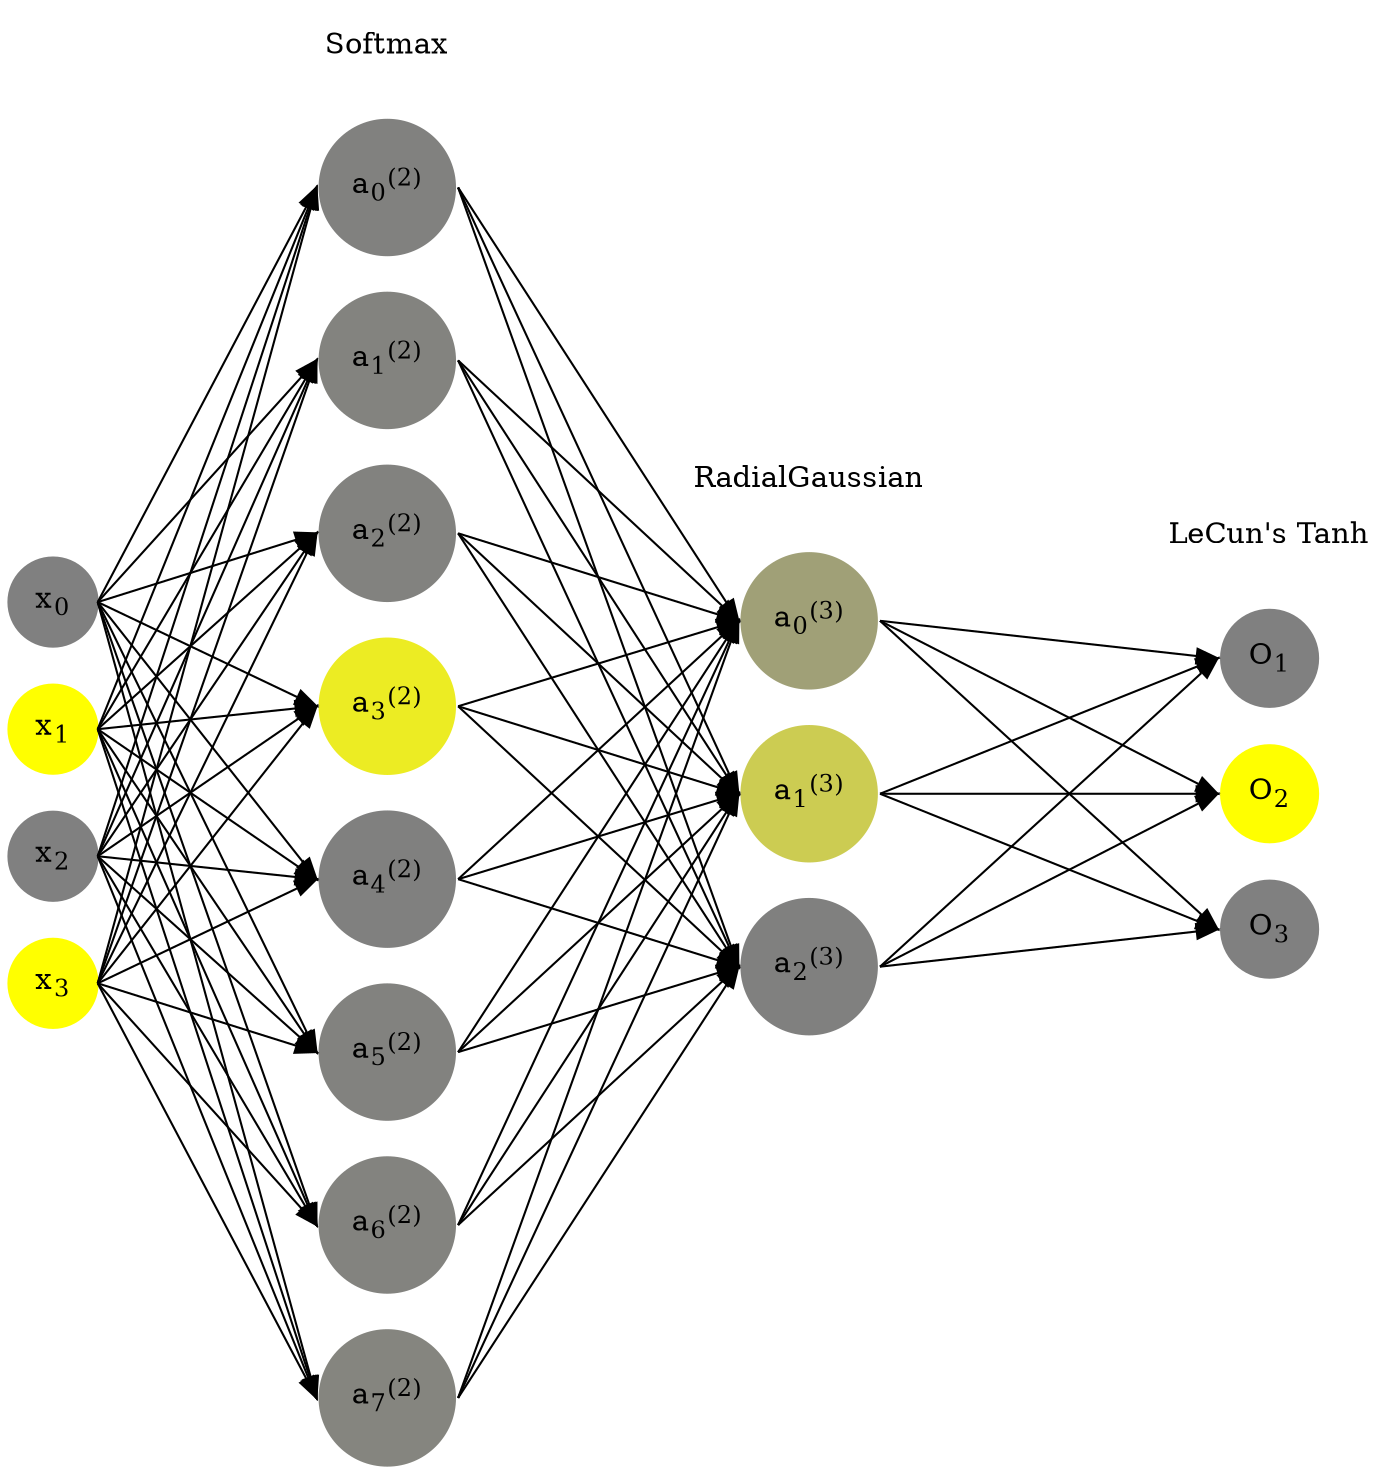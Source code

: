 digraph G {
	rankdir = LR;
	splines=false;
	edge[style=invis];
	ranksep= 1.4;
	{
	node [shape=circle, color="0.1667, 0.0, 0.5", style=filled, fillcolor="0.1667, 0.0, 0.5"];
	x0 [label=<x<sub>0</sub>>];
	}
	{
	node [shape=circle, color="0.1667, 1.0, 1.0", style=filled, fillcolor="0.1667, 1.0, 1.0"];
	x1 [label=<x<sub>1</sub>>];
	}
	{
	node [shape=circle, color="0.1667, 0.0, 0.5", style=filled, fillcolor="0.1667, 0.0, 0.5"];
	x2 [label=<x<sub>2</sub>>];
	}
	{
	node [shape=circle, color="0.1667, 1.0, 1.0", style=filled, fillcolor="0.1667, 1.0, 1.0"];
	x3 [label=<x<sub>3</sub>>];
	}
	{
	node [shape=circle, color="0.1667, 0.014656, 0.507328", style=filled, fillcolor="0.1667, 0.014656, 0.507328"];
	a02 [label=<a<sub>0</sub><sup>(2)</sup>>];
	}
	{
	node [shape=circle, color="0.1667, 0.025239, 0.512619", style=filled, fillcolor="0.1667, 0.025239, 0.512619"];
	a12 [label=<a<sub>1</sub><sup>(2)</sup>>];
	}
	{
	node [shape=circle, color="0.1667, 0.016310, 0.508155", style=filled, fillcolor="0.1667, 0.016310, 0.508155"];
	a22 [label=<a<sub>2</sub><sup>(2)</sup>>];
	}
	{
	node [shape=circle, color="0.1667, 0.848638, 0.924319", style=filled, fillcolor="0.1667, 0.848638, 0.924319"];
	a32 [label=<a<sub>3</sub><sup>(2)</sup>>];
	}
	{
	node [shape=circle, color="0.1667, 0.004947, 0.502473", style=filled, fillcolor="0.1667, 0.004947, 0.502473"];
	a42 [label=<a<sub>4</sub><sup>(2)</sup>>];
	}
	{
	node [shape=circle, color="0.1667, 0.021126, 0.510563", style=filled, fillcolor="0.1667, 0.021126, 0.510563"];
	a52 [label=<a<sub>5</sub><sup>(2)</sup>>];
	}
	{
	node [shape=circle, color="0.1667, 0.027636, 0.513818", style=filled, fillcolor="0.1667, 0.027636, 0.513818"];
	a62 [label=<a<sub>6</sub><sup>(2)</sup>>];
	}
	{
	node [shape=circle, color="0.1667, 0.041449, 0.520724", style=filled, fillcolor="0.1667, 0.041449, 0.520724"];
	a72 [label=<a<sub>7</sub><sup>(2)</sup>>];
	}
	{
	node [shape=circle, color="0.1667, 0.251870, 0.625935", style=filled, fillcolor="0.1667, 0.251870, 0.625935"];
	a03 [label=<a<sub>0</sub><sup>(3)</sup>>];
	}
	{
	node [shape=circle, color="0.1667, 0.595008, 0.797504", style=filled, fillcolor="0.1667, 0.595008, 0.797504"];
	a13 [label=<a<sub>1</sub><sup>(3)</sup>>];
	}
	{
	node [shape=circle, color="0.1667, 0.000010, 0.500005", style=filled, fillcolor="0.1667, 0.000010, 0.500005"];
	a23 [label=<a<sub>2</sub><sup>(3)</sup>>];
	}
	{
	node [shape=circle, color="0.1667, 0.0, 0.5", style=filled, fillcolor="0.1667, 0.0, 0.5"];
	O1 [label=<O<sub>1</sub>>];
	}
	{
	node [shape=circle, color="0.1667, 1.0, 1.0", style=filled, fillcolor="0.1667, 1.0, 1.0"];
	O2 [label=<O<sub>2</sub>>];
	}
	{
	node [shape=circle, color="0.1667, 0.0, 0.5", style=filled, fillcolor="0.1667, 0.0, 0.5"];
	O3 [label=<O<sub>3</sub>>];
	}
	{
	rank=same;
	x0->x1->x2->x3;
	}
	{
	rank=same;
	a02->a12->a22->a32->a42->a52->a62->a72;
	}
	{
	rank=same;
	a03->a13->a23;
	}
	{
	rank=same;
	O1->O2->O3;
	}
	l1 [shape=plaintext,label="Softmax"];
	l1->a02;
	{rank=same; l1;a02};
	l2 [shape=plaintext,label="RadialGaussian"];
	l2->a03;
	{rank=same; l2;a03};
	l3 [shape=plaintext,label="LeCun's Tanh"];
	l3->O1;
	{rank=same; l3;O1};
edge[style=solid, tailport=e, headport=w];
	{x0;x1;x2;x3} -> {a02;a12;a22;a32;a42;a52;a62;a72};
	{a02;a12;a22;a32;a42;a52;a62;a72} -> {a03;a13;a23};
	{a03;a13;a23} -> {O1,O2,O3};
}